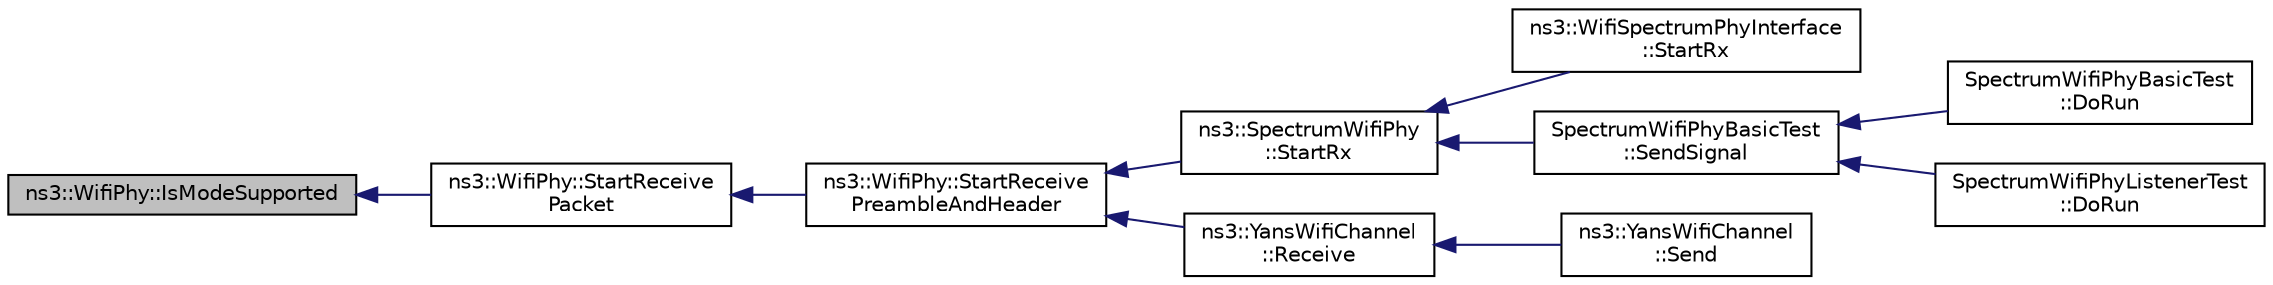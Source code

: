 digraph "ns3::WifiPhy::IsModeSupported"
{
  edge [fontname="Helvetica",fontsize="10",labelfontname="Helvetica",labelfontsize="10"];
  node [fontname="Helvetica",fontsize="10",shape=record];
  rankdir="LR";
  Node1 [label="ns3::WifiPhy::IsModeSupported",height=0.2,width=0.4,color="black", fillcolor="grey75", style="filled", fontcolor="black"];
  Node1 -> Node2 [dir="back",color="midnightblue",fontsize="10",style="solid"];
  Node2 [label="ns3::WifiPhy::StartReceive\lPacket",height=0.2,width=0.4,color="black", fillcolor="white", style="filled",URL="$d6/d5a/classns3_1_1WifiPhy.html#acde1de1fddf656f4591281fcbe7dc905"];
  Node2 -> Node3 [dir="back",color="midnightblue",fontsize="10",style="solid"];
  Node3 [label="ns3::WifiPhy::StartReceive\lPreambleAndHeader",height=0.2,width=0.4,color="black", fillcolor="white", style="filled",URL="$d6/d5a/classns3_1_1WifiPhy.html#a3a6e284a02ba090313098f1713a579e4"];
  Node3 -> Node4 [dir="back",color="midnightblue",fontsize="10",style="solid"];
  Node4 [label="ns3::SpectrumWifiPhy\l::StartRx",height=0.2,width=0.4,color="black", fillcolor="white", style="filled",URL="$d6/d39/classns3_1_1SpectrumWifiPhy.html#aead1ebdbaf59361928cd6ffa7abc3161"];
  Node4 -> Node5 [dir="back",color="midnightblue",fontsize="10",style="solid"];
  Node5 [label="ns3::WifiSpectrumPhyInterface\l::StartRx",height=0.2,width=0.4,color="black", fillcolor="white", style="filled",URL="$da/d0a/classns3_1_1WifiSpectrumPhyInterface.html#a30e2efbacd400ef27f4a0bfb501bf940"];
  Node4 -> Node6 [dir="back",color="midnightblue",fontsize="10",style="solid"];
  Node6 [label="SpectrumWifiPhyBasicTest\l::SendSignal",height=0.2,width=0.4,color="black", fillcolor="white", style="filled",URL="$df/d29/classSpectrumWifiPhyBasicTest.html#a99a44e9e6abcf378592b2a2df06ba394"];
  Node6 -> Node7 [dir="back",color="midnightblue",fontsize="10",style="solid"];
  Node7 [label="SpectrumWifiPhyBasicTest\l::DoRun",height=0.2,width=0.4,color="black", fillcolor="white", style="filled",URL="$df/d29/classSpectrumWifiPhyBasicTest.html#a99138864abfa358103ae2f202ce925e7",tooltip="Implementation to actually run this TestCase. "];
  Node6 -> Node8 [dir="back",color="midnightblue",fontsize="10",style="solid"];
  Node8 [label="SpectrumWifiPhyListenerTest\l::DoRun",height=0.2,width=0.4,color="black", fillcolor="white", style="filled",URL="$de/d82/classSpectrumWifiPhyListenerTest.html#a357f2be95efbb227365e540b9031748b",tooltip="Implementation to actually run this TestCase. "];
  Node3 -> Node9 [dir="back",color="midnightblue",fontsize="10",style="solid"];
  Node9 [label="ns3::YansWifiChannel\l::Receive",height=0.2,width=0.4,color="black", fillcolor="white", style="filled",URL="$d3/df5/classns3_1_1YansWifiChannel.html#ae35040a088bcae0d43b905ab7f4e02b1"];
  Node9 -> Node10 [dir="back",color="midnightblue",fontsize="10",style="solid"];
  Node10 [label="ns3::YansWifiChannel\l::Send",height=0.2,width=0.4,color="black", fillcolor="white", style="filled",URL="$d3/df5/classns3_1_1YansWifiChannel.html#a670a71202a077cf71711b560fd894a7a"];
}
